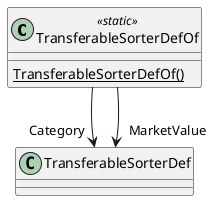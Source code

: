 @startuml
class TransferableSorterDefOf <<static>> {
    {static} TransferableSorterDefOf()
}
TransferableSorterDefOf --> "Category" TransferableSorterDef
TransferableSorterDefOf --> "MarketValue" TransferableSorterDef
@enduml

